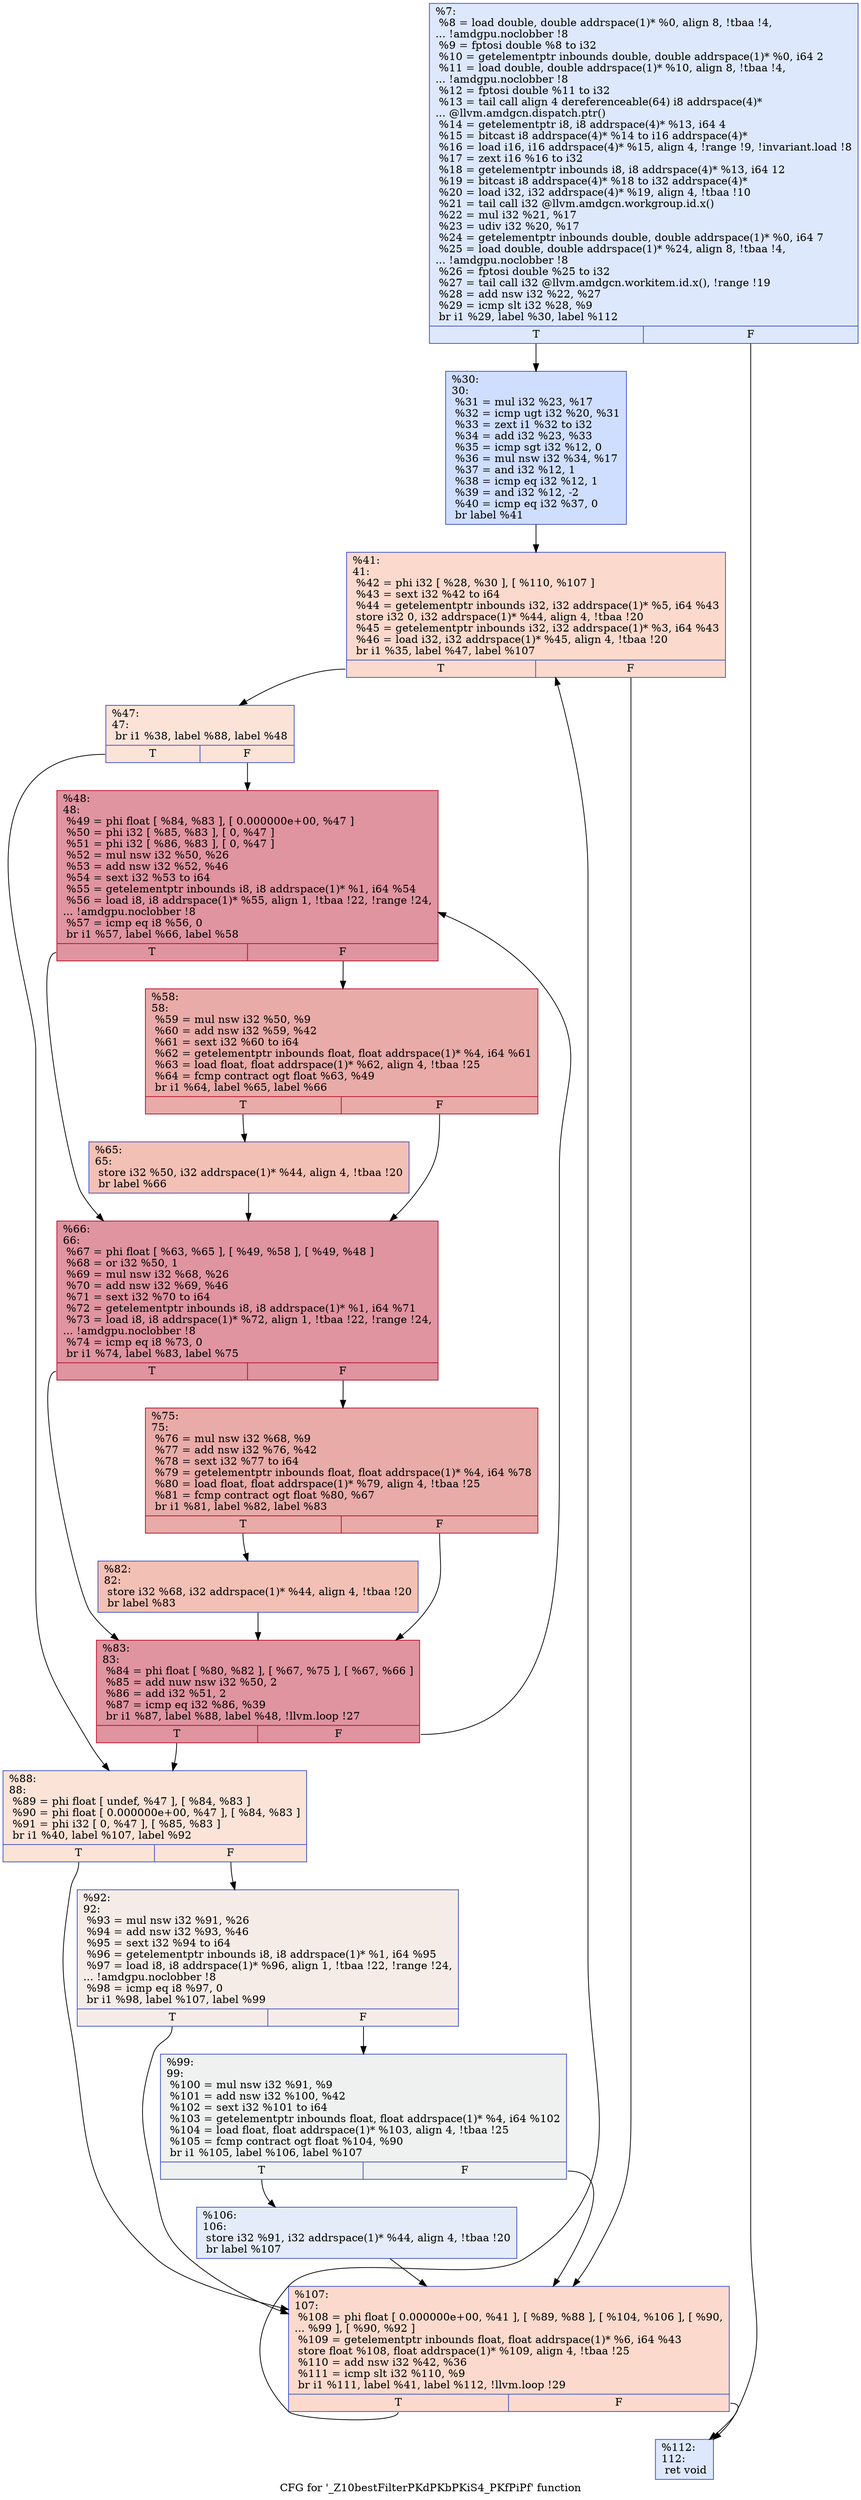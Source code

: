 digraph "CFG for '_Z10bestFilterPKdPKbPKiS4_PKfPiPf' function" {
	label="CFG for '_Z10bestFilterPKdPKbPKiS4_PKfPiPf' function";

	Node0x59bb820 [shape=record,color="#3d50c3ff", style=filled, fillcolor="#b2ccfb70",label="{%7:\l  %8 = load double, double addrspace(1)* %0, align 8, !tbaa !4,\l... !amdgpu.noclobber !8\l  %9 = fptosi double %8 to i32\l  %10 = getelementptr inbounds double, double addrspace(1)* %0, i64 2\l  %11 = load double, double addrspace(1)* %10, align 8, !tbaa !4,\l... !amdgpu.noclobber !8\l  %12 = fptosi double %11 to i32\l  %13 = tail call align 4 dereferenceable(64) i8 addrspace(4)*\l... @llvm.amdgcn.dispatch.ptr()\l  %14 = getelementptr i8, i8 addrspace(4)* %13, i64 4\l  %15 = bitcast i8 addrspace(4)* %14 to i16 addrspace(4)*\l  %16 = load i16, i16 addrspace(4)* %15, align 4, !range !9, !invariant.load !8\l  %17 = zext i16 %16 to i32\l  %18 = getelementptr inbounds i8, i8 addrspace(4)* %13, i64 12\l  %19 = bitcast i8 addrspace(4)* %18 to i32 addrspace(4)*\l  %20 = load i32, i32 addrspace(4)* %19, align 4, !tbaa !10\l  %21 = tail call i32 @llvm.amdgcn.workgroup.id.x()\l  %22 = mul i32 %21, %17\l  %23 = udiv i32 %20, %17\l  %24 = getelementptr inbounds double, double addrspace(1)* %0, i64 7\l  %25 = load double, double addrspace(1)* %24, align 8, !tbaa !4,\l... !amdgpu.noclobber !8\l  %26 = fptosi double %25 to i32\l  %27 = tail call i32 @llvm.amdgcn.workitem.id.x(), !range !19\l  %28 = add nsw i32 %22, %27\l  %29 = icmp slt i32 %28, %9\l  br i1 %29, label %30, label %112\l|{<s0>T|<s1>F}}"];
	Node0x59bb820:s0 -> Node0x59bedb0;
	Node0x59bb820:s1 -> Node0x59bee40;
	Node0x59bedb0 [shape=record,color="#3d50c3ff", style=filled, fillcolor="#93b5fe70",label="{%30:\l30:                                               \l  %31 = mul i32 %23, %17\l  %32 = icmp ugt i32 %20, %31\l  %33 = zext i1 %32 to i32\l  %34 = add i32 %23, %33\l  %35 = icmp sgt i32 %12, 0\l  %36 = mul nsw i32 %34, %17\l  %37 = and i32 %12, 1\l  %38 = icmp eq i32 %12, 1\l  %39 = and i32 %12, -2\l  %40 = icmp eq i32 %37, 0\l  br label %41\l}"];
	Node0x59bedb0 -> Node0x59bf670;
	Node0x59bf670 [shape=record,color="#3d50c3ff", style=filled, fillcolor="#f7ac8e70",label="{%41:\l41:                                               \l  %42 = phi i32 [ %28, %30 ], [ %110, %107 ]\l  %43 = sext i32 %42 to i64\l  %44 = getelementptr inbounds i32, i32 addrspace(1)* %5, i64 %43\l  store i32 0, i32 addrspace(1)* %44, align 4, !tbaa !20\l  %45 = getelementptr inbounds i32, i32 addrspace(1)* %3, i64 %43\l  %46 = load i32, i32 addrspace(1)* %45, align 4, !tbaa !20\l  br i1 %35, label %47, label %107\l|{<s0>T|<s1>F}}"];
	Node0x59bf670:s0 -> Node0x59c02d0;
	Node0x59bf670:s1 -> Node0x59bf760;
	Node0x59c02d0 [shape=record,color="#3d50c3ff", style=filled, fillcolor="#f6bfa670",label="{%47:\l47:                                               \l  br i1 %38, label %88, label %48\l|{<s0>T|<s1>F}}"];
	Node0x59c02d0:s0 -> Node0x59c0410;
	Node0x59c02d0:s1 -> Node0x59c0460;
	Node0x59c0460 [shape=record,color="#b70d28ff", style=filled, fillcolor="#b70d2870",label="{%48:\l48:                                               \l  %49 = phi float [ %84, %83 ], [ 0.000000e+00, %47 ]\l  %50 = phi i32 [ %85, %83 ], [ 0, %47 ]\l  %51 = phi i32 [ %86, %83 ], [ 0, %47 ]\l  %52 = mul nsw i32 %50, %26\l  %53 = add nsw i32 %52, %46\l  %54 = sext i32 %53 to i64\l  %55 = getelementptr inbounds i8, i8 addrspace(1)* %1, i64 %54\l  %56 = load i8, i8 addrspace(1)* %55, align 1, !tbaa !22, !range !24,\l... !amdgpu.noclobber !8\l  %57 = icmp eq i8 %56, 0\l  br i1 %57, label %66, label %58\l|{<s0>T|<s1>F}}"];
	Node0x59c0460:s0 -> Node0x59c1a10;
	Node0x59c0460:s1 -> Node0x59c1a60;
	Node0x59c1a60 [shape=record,color="#b70d28ff", style=filled, fillcolor="#cc403a70",label="{%58:\l58:                                               \l  %59 = mul nsw i32 %50, %9\l  %60 = add nsw i32 %59, %42\l  %61 = sext i32 %60 to i64\l  %62 = getelementptr inbounds float, float addrspace(1)* %4, i64 %61\l  %63 = load float, float addrspace(1)* %62, align 4, !tbaa !25\l  %64 = fcmp contract ogt float %63, %49\l  br i1 %64, label %65, label %66\l|{<s0>T|<s1>F}}"];
	Node0x59c1a60:s0 -> Node0x59bf0a0;
	Node0x59c1a60:s1 -> Node0x59c1a10;
	Node0x59bf0a0 [shape=record,color="#3d50c3ff", style=filled, fillcolor="#e5705870",label="{%65:\l65:                                               \l  store i32 %50, i32 addrspace(1)* %44, align 4, !tbaa !20\l  br label %66\l}"];
	Node0x59bf0a0 -> Node0x59c1a10;
	Node0x59c1a10 [shape=record,color="#b70d28ff", style=filled, fillcolor="#b70d2870",label="{%66:\l66:                                               \l  %67 = phi float [ %63, %65 ], [ %49, %58 ], [ %49, %48 ]\l  %68 = or i32 %50, 1\l  %69 = mul nsw i32 %68, %26\l  %70 = add nsw i32 %69, %46\l  %71 = sext i32 %70 to i64\l  %72 = getelementptr inbounds i8, i8 addrspace(1)* %1, i64 %71\l  %73 = load i8, i8 addrspace(1)* %72, align 1, !tbaa !22, !range !24,\l... !amdgpu.noclobber !8\l  %74 = icmp eq i8 %73, 0\l  br i1 %74, label %83, label %75\l|{<s0>T|<s1>F}}"];
	Node0x59c1a10:s0 -> Node0x59c05a0;
	Node0x59c1a10:s1 -> Node0x59c3500;
	Node0x59c3500 [shape=record,color="#b70d28ff", style=filled, fillcolor="#cc403a70",label="{%75:\l75:                                               \l  %76 = mul nsw i32 %68, %9\l  %77 = add nsw i32 %76, %42\l  %78 = sext i32 %77 to i64\l  %79 = getelementptr inbounds float, float addrspace(1)* %4, i64 %78\l  %80 = load float, float addrspace(1)* %79, align 4, !tbaa !25\l  %81 = fcmp contract ogt float %80, %67\l  br i1 %81, label %82, label %83\l|{<s0>T|<s1>F}}"];
	Node0x59c3500:s0 -> Node0x59c3f40;
	Node0x59c3500:s1 -> Node0x59c05a0;
	Node0x59c3f40 [shape=record,color="#3d50c3ff", style=filled, fillcolor="#e5705870",label="{%82:\l82:                                               \l  store i32 %68, i32 addrspace(1)* %44, align 4, !tbaa !20\l  br label %83\l}"];
	Node0x59c3f40 -> Node0x59c05a0;
	Node0x59c05a0 [shape=record,color="#b70d28ff", style=filled, fillcolor="#b70d2870",label="{%83:\l83:                                               \l  %84 = phi float [ %80, %82 ], [ %67, %75 ], [ %67, %66 ]\l  %85 = add nuw nsw i32 %50, 2\l  %86 = add i32 %51, 2\l  %87 = icmp eq i32 %86, %39\l  br i1 %87, label %88, label %48, !llvm.loop !27\l|{<s0>T|<s1>F}}"];
	Node0x59c05a0:s0 -> Node0x59c0410;
	Node0x59c05a0:s1 -> Node0x59c0460;
	Node0x59c0410 [shape=record,color="#3d50c3ff", style=filled, fillcolor="#f6bfa670",label="{%88:\l88:                                               \l  %89 = phi float [ undef, %47 ], [ %84, %83 ]\l  %90 = phi float [ 0.000000e+00, %47 ], [ %84, %83 ]\l  %91 = phi i32 [ 0, %47 ], [ %85, %83 ]\l  br i1 %40, label %107, label %92\l|{<s0>T|<s1>F}}"];
	Node0x59c0410:s0 -> Node0x59bf760;
	Node0x59c0410:s1 -> Node0x59c4b10;
	Node0x59c4b10 [shape=record,color="#3d50c3ff", style=filled, fillcolor="#ead5c970",label="{%92:\l92:                                               \l  %93 = mul nsw i32 %91, %26\l  %94 = add nsw i32 %93, %46\l  %95 = sext i32 %94 to i64\l  %96 = getelementptr inbounds i8, i8 addrspace(1)* %1, i64 %95\l  %97 = load i8, i8 addrspace(1)* %96, align 1, !tbaa !22, !range !24,\l... !amdgpu.noclobber !8\l  %98 = icmp eq i8 %97, 0\l  br i1 %98, label %107, label %99\l|{<s0>T|<s1>F}}"];
	Node0x59c4b10:s0 -> Node0x59bf760;
	Node0x59c4b10:s1 -> Node0x59c4f40;
	Node0x59c4f40 [shape=record,color="#3d50c3ff", style=filled, fillcolor="#dbdcde70",label="{%99:\l99:                                               \l  %100 = mul nsw i32 %91, %9\l  %101 = add nsw i32 %100, %42\l  %102 = sext i32 %101 to i64\l  %103 = getelementptr inbounds float, float addrspace(1)* %4, i64 %102\l  %104 = load float, float addrspace(1)* %103, align 4, !tbaa !25\l  %105 = fcmp contract ogt float %104, %90\l  br i1 %105, label %106, label %107\l|{<s0>T|<s1>F}}"];
	Node0x59c4f40:s0 -> Node0x59c5370;
	Node0x59c4f40:s1 -> Node0x59bf760;
	Node0x59c5370 [shape=record,color="#3d50c3ff", style=filled, fillcolor="#c1d4f470",label="{%106:\l106:                                              \l  store i32 %91, i32 addrspace(1)* %44, align 4, !tbaa !20\l  br label %107\l}"];
	Node0x59c5370 -> Node0x59bf760;
	Node0x59bf760 [shape=record,color="#3d50c3ff", style=filled, fillcolor="#f7ac8e70",label="{%107:\l107:                                              \l  %108 = phi float [ 0.000000e+00, %41 ], [ %89, %88 ], [ %104, %106 ], [ %90,\l... %99 ], [ %90, %92 ]\l  %109 = getelementptr inbounds float, float addrspace(1)* %6, i64 %43\l  store float %108, float addrspace(1)* %109, align 4, !tbaa !25\l  %110 = add nsw i32 %42, %36\l  %111 = icmp slt i32 %110, %9\l  br i1 %111, label %41, label %112, !llvm.loop !29\l|{<s0>T|<s1>F}}"];
	Node0x59bf760:s0 -> Node0x59bf670;
	Node0x59bf760:s1 -> Node0x59bee40;
	Node0x59bee40 [shape=record,color="#3d50c3ff", style=filled, fillcolor="#b2ccfb70",label="{%112:\l112:                                              \l  ret void\l}"];
}
